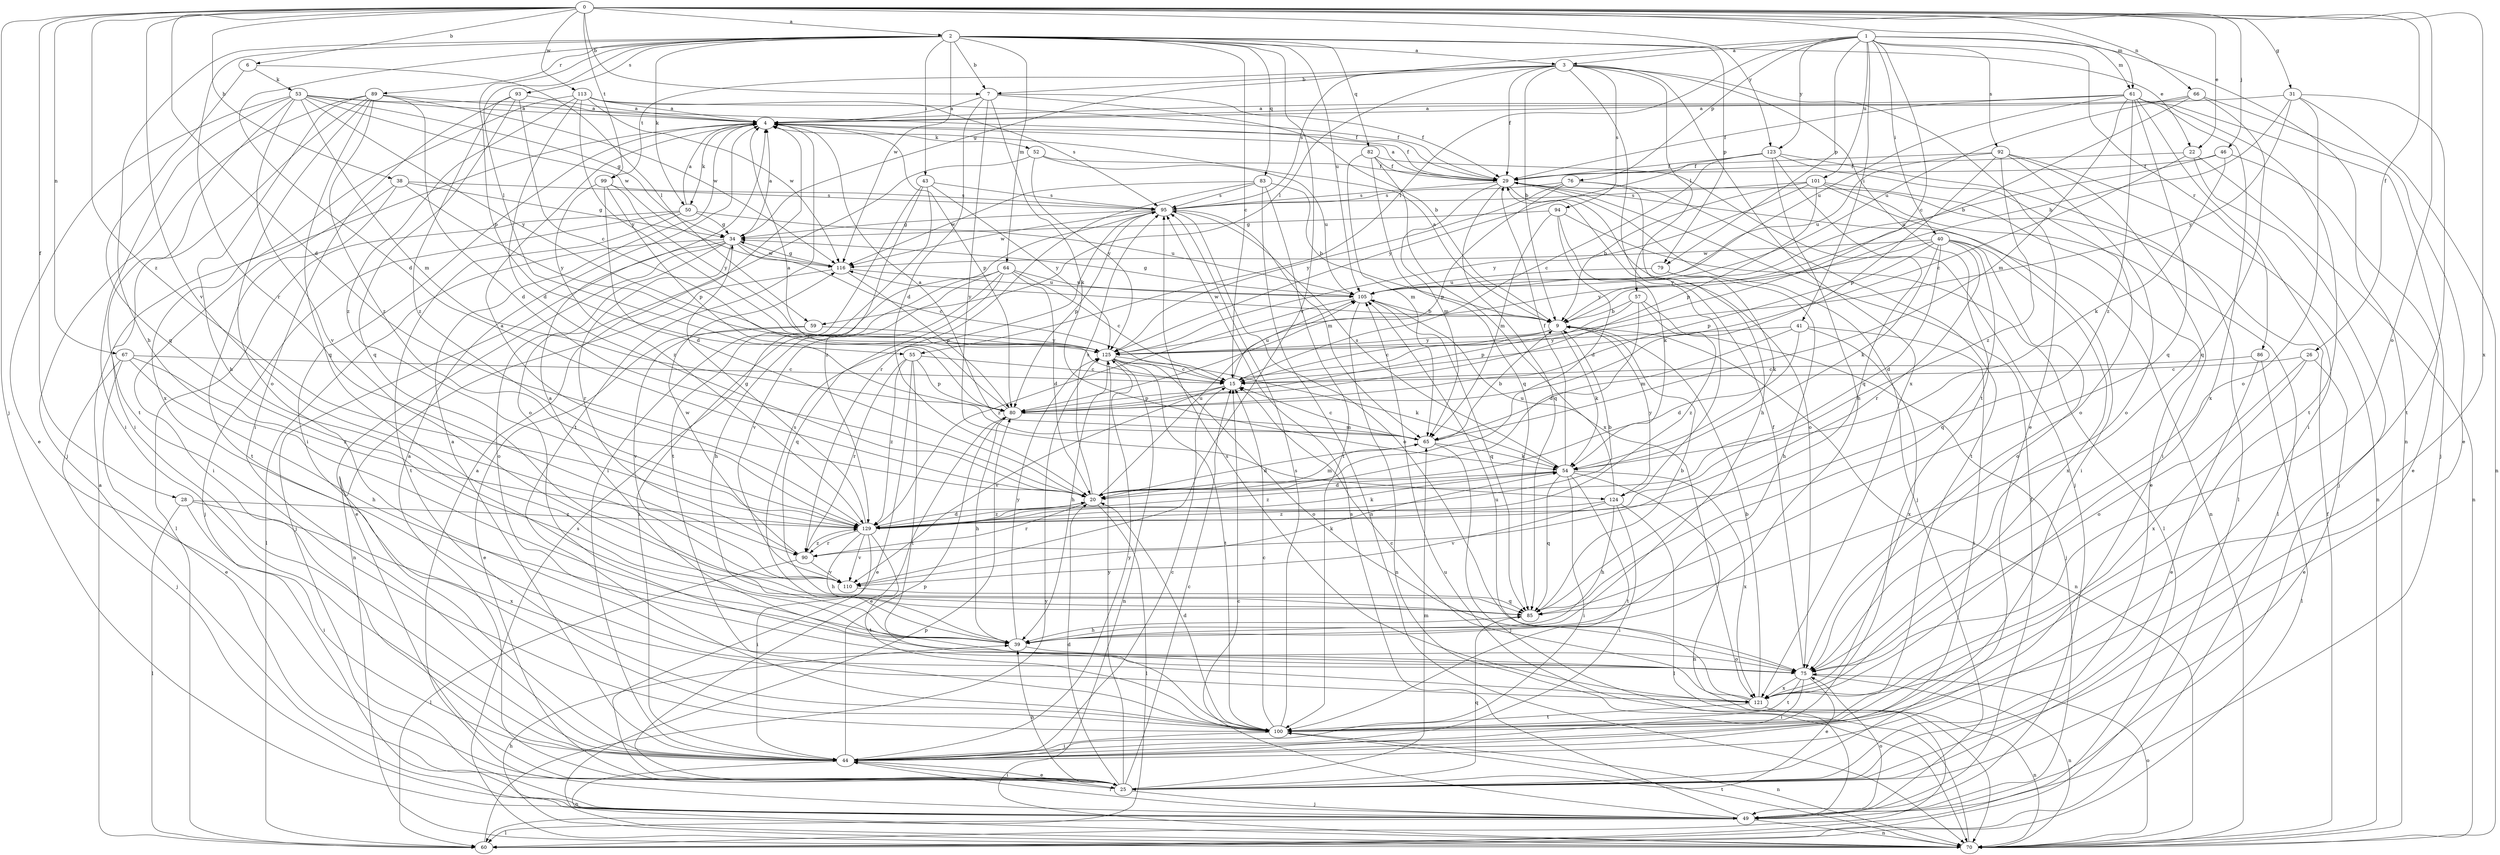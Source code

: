 strict digraph  {
0;
1;
2;
3;
4;
6;
7;
9;
15;
20;
22;
25;
26;
28;
29;
31;
34;
38;
39;
40;
41;
43;
44;
46;
49;
50;
52;
53;
54;
55;
57;
59;
60;
61;
64;
65;
66;
67;
70;
75;
76;
79;
80;
82;
83;
85;
86;
89;
90;
92;
93;
94;
95;
99;
100;
101;
105;
110;
113;
116;
121;
123;
124;
125;
129;
0 -> 2  [label=a];
0 -> 6  [label=b];
0 -> 7  [label=b];
0 -> 20  [label=d];
0 -> 22  [label=e];
0 -> 26  [label=f];
0 -> 28  [label=f];
0 -> 31  [label=g];
0 -> 38  [label=h];
0 -> 46  [label=j];
0 -> 49  [label=j];
0 -> 61  [label=m];
0 -> 66  [label=n];
0 -> 67  [label=n];
0 -> 75  [label=o];
0 -> 99  [label=t];
0 -> 110  [label=v];
0 -> 113  [label=w];
0 -> 121  [label=x];
0 -> 123  [label=y];
0 -> 129  [label=z];
1 -> 3  [label=a];
1 -> 15  [label=c];
1 -> 34  [label=g];
1 -> 40  [label=i];
1 -> 41  [label=i];
1 -> 55  [label=l];
1 -> 61  [label=m];
1 -> 70  [label=n];
1 -> 76  [label=p];
1 -> 79  [label=p];
1 -> 86  [label=r];
1 -> 92  [label=s];
1 -> 101  [label=u];
1 -> 123  [label=y];
2 -> 3  [label=a];
2 -> 7  [label=b];
2 -> 15  [label=c];
2 -> 20  [label=d];
2 -> 22  [label=e];
2 -> 39  [label=h];
2 -> 43  [label=i];
2 -> 50  [label=k];
2 -> 55  [label=l];
2 -> 64  [label=m];
2 -> 79  [label=p];
2 -> 80  [label=p];
2 -> 82  [label=q];
2 -> 83  [label=q];
2 -> 89  [label=r];
2 -> 90  [label=r];
2 -> 93  [label=s];
2 -> 105  [label=u];
2 -> 110  [label=v];
2 -> 116  [label=w];
3 -> 7  [label=b];
3 -> 9  [label=b];
3 -> 25  [label=e];
3 -> 29  [label=f];
3 -> 57  [label=l];
3 -> 59  [label=l];
3 -> 94  [label=s];
3 -> 95  [label=s];
3 -> 99  [label=t];
3 -> 100  [label=t];
3 -> 121  [label=x];
3 -> 124  [label=y];
4 -> 29  [label=f];
4 -> 44  [label=i];
4 -> 50  [label=k];
4 -> 52  [label=k];
4 -> 80  [label=p];
4 -> 100  [label=t];
6 -> 53  [label=k];
6 -> 59  [label=l];
6 -> 85  [label=q];
7 -> 4  [label=a];
7 -> 9  [label=b];
7 -> 20  [label=d];
7 -> 29  [label=f];
7 -> 54  [label=k];
7 -> 124  [label=y];
9 -> 4  [label=a];
9 -> 15  [label=c];
9 -> 54  [label=k];
9 -> 70  [label=n];
9 -> 116  [label=w];
9 -> 124  [label=y];
9 -> 125  [label=y];
15 -> 80  [label=p];
15 -> 105  [label=u];
15 -> 110  [label=v];
20 -> 60  [label=l];
20 -> 65  [label=m];
20 -> 90  [label=r];
20 -> 95  [label=s];
20 -> 105  [label=u];
20 -> 129  [label=z];
22 -> 15  [label=c];
22 -> 29  [label=f];
22 -> 49  [label=j];
22 -> 70  [label=n];
25 -> 4  [label=a];
25 -> 15  [label=c];
25 -> 20  [label=d];
25 -> 39  [label=h];
25 -> 44  [label=i];
25 -> 49  [label=j];
25 -> 65  [label=m];
25 -> 85  [label=q];
25 -> 125  [label=y];
26 -> 15  [label=c];
26 -> 25  [label=e];
26 -> 75  [label=o];
26 -> 121  [label=x];
28 -> 44  [label=i];
28 -> 60  [label=l];
28 -> 121  [label=x];
28 -> 129  [label=z];
29 -> 4  [label=a];
29 -> 49  [label=j];
29 -> 65  [label=m];
29 -> 70  [label=n];
29 -> 75  [label=o];
29 -> 85  [label=q];
29 -> 95  [label=s];
31 -> 4  [label=a];
31 -> 9  [label=b];
31 -> 70  [label=n];
31 -> 75  [label=o];
31 -> 100  [label=t];
31 -> 125  [label=y];
34 -> 4  [label=a];
34 -> 15  [label=c];
34 -> 25  [label=e];
34 -> 49  [label=j];
34 -> 60  [label=l];
34 -> 75  [label=o];
34 -> 90  [label=r];
34 -> 116  [label=w];
38 -> 34  [label=g];
38 -> 44  [label=i];
38 -> 95  [label=s];
38 -> 100  [label=t];
38 -> 125  [label=y];
39 -> 75  [label=o];
39 -> 95  [label=s];
39 -> 125  [label=y];
40 -> 20  [label=d];
40 -> 54  [label=k];
40 -> 75  [label=o];
40 -> 80  [label=p];
40 -> 85  [label=q];
40 -> 90  [label=r];
40 -> 116  [label=w];
40 -> 121  [label=x];
40 -> 125  [label=y];
41 -> 20  [label=d];
41 -> 44  [label=i];
41 -> 65  [label=m];
41 -> 121  [label=x];
41 -> 125  [label=y];
43 -> 44  [label=i];
43 -> 95  [label=s];
43 -> 100  [label=t];
43 -> 125  [label=y];
43 -> 129  [label=z];
44 -> 4  [label=a];
44 -> 15  [label=c];
44 -> 25  [label=e];
44 -> 70  [label=n];
44 -> 80  [label=p];
44 -> 125  [label=y];
46 -> 25  [label=e];
46 -> 29  [label=f];
46 -> 54  [label=k];
46 -> 105  [label=u];
49 -> 4  [label=a];
49 -> 15  [label=c];
49 -> 29  [label=f];
49 -> 44  [label=i];
49 -> 60  [label=l];
49 -> 70  [label=n];
49 -> 75  [label=o];
49 -> 95  [label=s];
50 -> 4  [label=a];
50 -> 34  [label=g];
50 -> 49  [label=j];
50 -> 60  [label=l];
50 -> 100  [label=t];
50 -> 105  [label=u];
52 -> 29  [label=f];
52 -> 75  [label=o];
52 -> 105  [label=u];
52 -> 125  [label=y];
53 -> 4  [label=a];
53 -> 25  [label=e];
53 -> 29  [label=f];
53 -> 34  [label=g];
53 -> 44  [label=i];
53 -> 65  [label=m];
53 -> 100  [label=t];
53 -> 110  [label=v];
53 -> 116  [label=w];
53 -> 125  [label=y];
54 -> 20  [label=d];
54 -> 29  [label=f];
54 -> 44  [label=i];
54 -> 70  [label=n];
54 -> 85  [label=q];
54 -> 95  [label=s];
54 -> 100  [label=t];
54 -> 121  [label=x];
54 -> 129  [label=z];
55 -> 15  [label=c];
55 -> 25  [label=e];
55 -> 80  [label=p];
55 -> 90  [label=r];
55 -> 100  [label=t];
55 -> 129  [label=z];
57 -> 9  [label=b];
57 -> 20  [label=d];
57 -> 49  [label=j];
57 -> 80  [label=p];
57 -> 129  [label=z];
59 -> 25  [label=e];
59 -> 110  [label=v];
59 -> 125  [label=y];
60 -> 4  [label=a];
60 -> 125  [label=y];
61 -> 4  [label=a];
61 -> 29  [label=f];
61 -> 44  [label=i];
61 -> 49  [label=j];
61 -> 65  [label=m];
61 -> 85  [label=q];
61 -> 100  [label=t];
61 -> 105  [label=u];
61 -> 121  [label=x];
61 -> 129  [label=z];
64 -> 15  [label=c];
64 -> 20  [label=d];
64 -> 39  [label=h];
64 -> 44  [label=i];
64 -> 85  [label=q];
64 -> 105  [label=u];
64 -> 110  [label=v];
65 -> 4  [label=a];
65 -> 9  [label=b];
65 -> 15  [label=c];
65 -> 20  [label=d];
65 -> 49  [label=j];
65 -> 54  [label=k];
66 -> 4  [label=a];
66 -> 9  [label=b];
66 -> 25  [label=e];
66 -> 85  [label=q];
66 -> 105  [label=u];
67 -> 15  [label=c];
67 -> 25  [label=e];
67 -> 39  [label=h];
67 -> 49  [label=j];
67 -> 129  [label=z];
70 -> 29  [label=f];
70 -> 39  [label=h];
70 -> 75  [label=o];
70 -> 80  [label=p];
70 -> 95  [label=s];
70 -> 100  [label=t];
70 -> 105  [label=u];
75 -> 4  [label=a];
75 -> 25  [label=e];
75 -> 29  [label=f];
75 -> 44  [label=i];
75 -> 70  [label=n];
75 -> 100  [label=t];
75 -> 121  [label=x];
76 -> 39  [label=h];
76 -> 80  [label=p];
76 -> 95  [label=s];
76 -> 100  [label=t];
76 -> 125  [label=y];
79 -> 39  [label=h];
79 -> 54  [label=k];
79 -> 105  [label=u];
80 -> 4  [label=a];
80 -> 25  [label=e];
80 -> 39  [label=h];
80 -> 65  [label=m];
82 -> 29  [label=f];
82 -> 49  [label=j];
82 -> 65  [label=m];
82 -> 85  [label=q];
82 -> 121  [label=x];
83 -> 9  [label=b];
83 -> 70  [label=n];
83 -> 90  [label=r];
83 -> 95  [label=s];
83 -> 100  [label=t];
83 -> 116  [label=w];
85 -> 9  [label=b];
85 -> 39  [label=h];
86 -> 15  [label=c];
86 -> 25  [label=e];
86 -> 60  [label=l];
89 -> 4  [label=a];
89 -> 20  [label=d];
89 -> 39  [label=h];
89 -> 44  [label=i];
89 -> 49  [label=j];
89 -> 75  [label=o];
89 -> 85  [label=q];
89 -> 116  [label=w];
89 -> 129  [label=z];
90 -> 60  [label=l];
90 -> 110  [label=v];
90 -> 116  [label=w];
90 -> 129  [label=z];
92 -> 29  [label=f];
92 -> 44  [label=i];
92 -> 70  [label=n];
92 -> 75  [label=o];
92 -> 80  [label=p];
92 -> 105  [label=u];
92 -> 129  [label=z];
93 -> 4  [label=a];
93 -> 15  [label=c];
93 -> 44  [label=i];
93 -> 85  [label=q];
93 -> 129  [label=z];
94 -> 20  [label=d];
94 -> 34  [label=g];
94 -> 54  [label=k];
94 -> 60  [label=l];
94 -> 65  [label=m];
95 -> 34  [label=g];
95 -> 65  [label=m];
95 -> 75  [label=o];
95 -> 80  [label=p];
95 -> 116  [label=w];
99 -> 20  [label=d];
99 -> 80  [label=p];
99 -> 95  [label=s];
99 -> 125  [label=y];
99 -> 129  [label=z];
100 -> 15  [label=c];
100 -> 20  [label=d];
100 -> 44  [label=i];
100 -> 70  [label=n];
100 -> 95  [label=s];
101 -> 9  [label=b];
101 -> 25  [label=e];
101 -> 44  [label=i];
101 -> 60  [label=l];
101 -> 80  [label=p];
101 -> 95  [label=s];
101 -> 125  [label=y];
105 -> 9  [label=b];
105 -> 34  [label=g];
105 -> 70  [label=n];
105 -> 85  [label=q];
105 -> 129  [label=z];
110 -> 54  [label=k];
110 -> 85  [label=q];
113 -> 4  [label=a];
113 -> 20  [label=d];
113 -> 29  [label=f];
113 -> 95  [label=s];
113 -> 116  [label=w];
113 -> 121  [label=x];
113 -> 125  [label=y];
113 -> 129  [label=z];
116 -> 34  [label=g];
116 -> 70  [label=n];
116 -> 80  [label=p];
116 -> 105  [label=u];
121 -> 9  [label=b];
121 -> 15  [label=c];
121 -> 70  [label=n];
121 -> 95  [label=s];
121 -> 100  [label=t];
121 -> 105  [label=u];
123 -> 15  [label=c];
123 -> 29  [label=f];
123 -> 39  [label=h];
123 -> 60  [label=l];
123 -> 75  [label=o];
123 -> 85  [label=q];
123 -> 125  [label=y];
124 -> 39  [label=h];
124 -> 44  [label=i];
124 -> 60  [label=l];
124 -> 105  [label=u];
124 -> 110  [label=v];
124 -> 129  [label=z];
125 -> 15  [label=c];
125 -> 39  [label=h];
125 -> 54  [label=k];
125 -> 70  [label=n];
125 -> 75  [label=o];
125 -> 100  [label=t];
129 -> 4  [label=a];
129 -> 9  [label=b];
129 -> 20  [label=d];
129 -> 34  [label=g];
129 -> 39  [label=h];
129 -> 44  [label=i];
129 -> 54  [label=k];
129 -> 90  [label=r];
129 -> 100  [label=t];
129 -> 110  [label=v];
}
